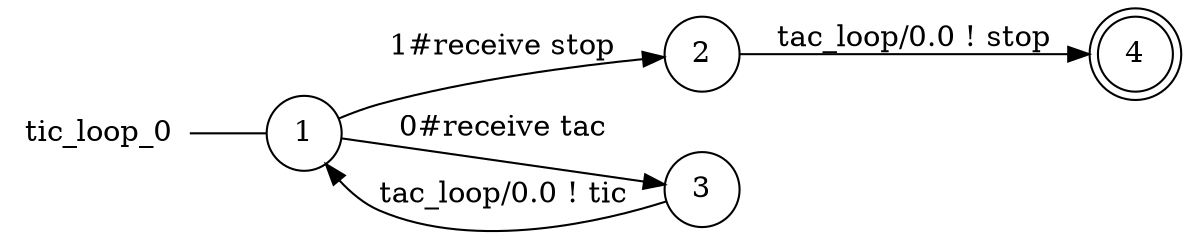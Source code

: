 digraph tic_loop_0 {
	rankdir="LR";
	n_0 [label="tic_loop_0", shape="plaintext"];
	n_1 [id="1", shape=circle, label="1"];
	n_0 -> n_1 [arrowhead=none];
	n_2 [id="4", shape=doublecircle, label="4"];
	n_3 [id="3", shape=circle, label="2"];
	n_4 [id="2", shape=circle, label="3"];

	n_4 -> n_1 [id="[$e|6]", label="tac_loop/0.0 ! tic"];
	n_1 -> n_4 [id="[$e|0]", label="0#receive tac"];
	n_3 -> n_2 [id="[$e|5]", label="tac_loop/0.0 ! stop"];
	n_1 -> n_3 [id="[$e|2]", label="1#receive stop"];
}
